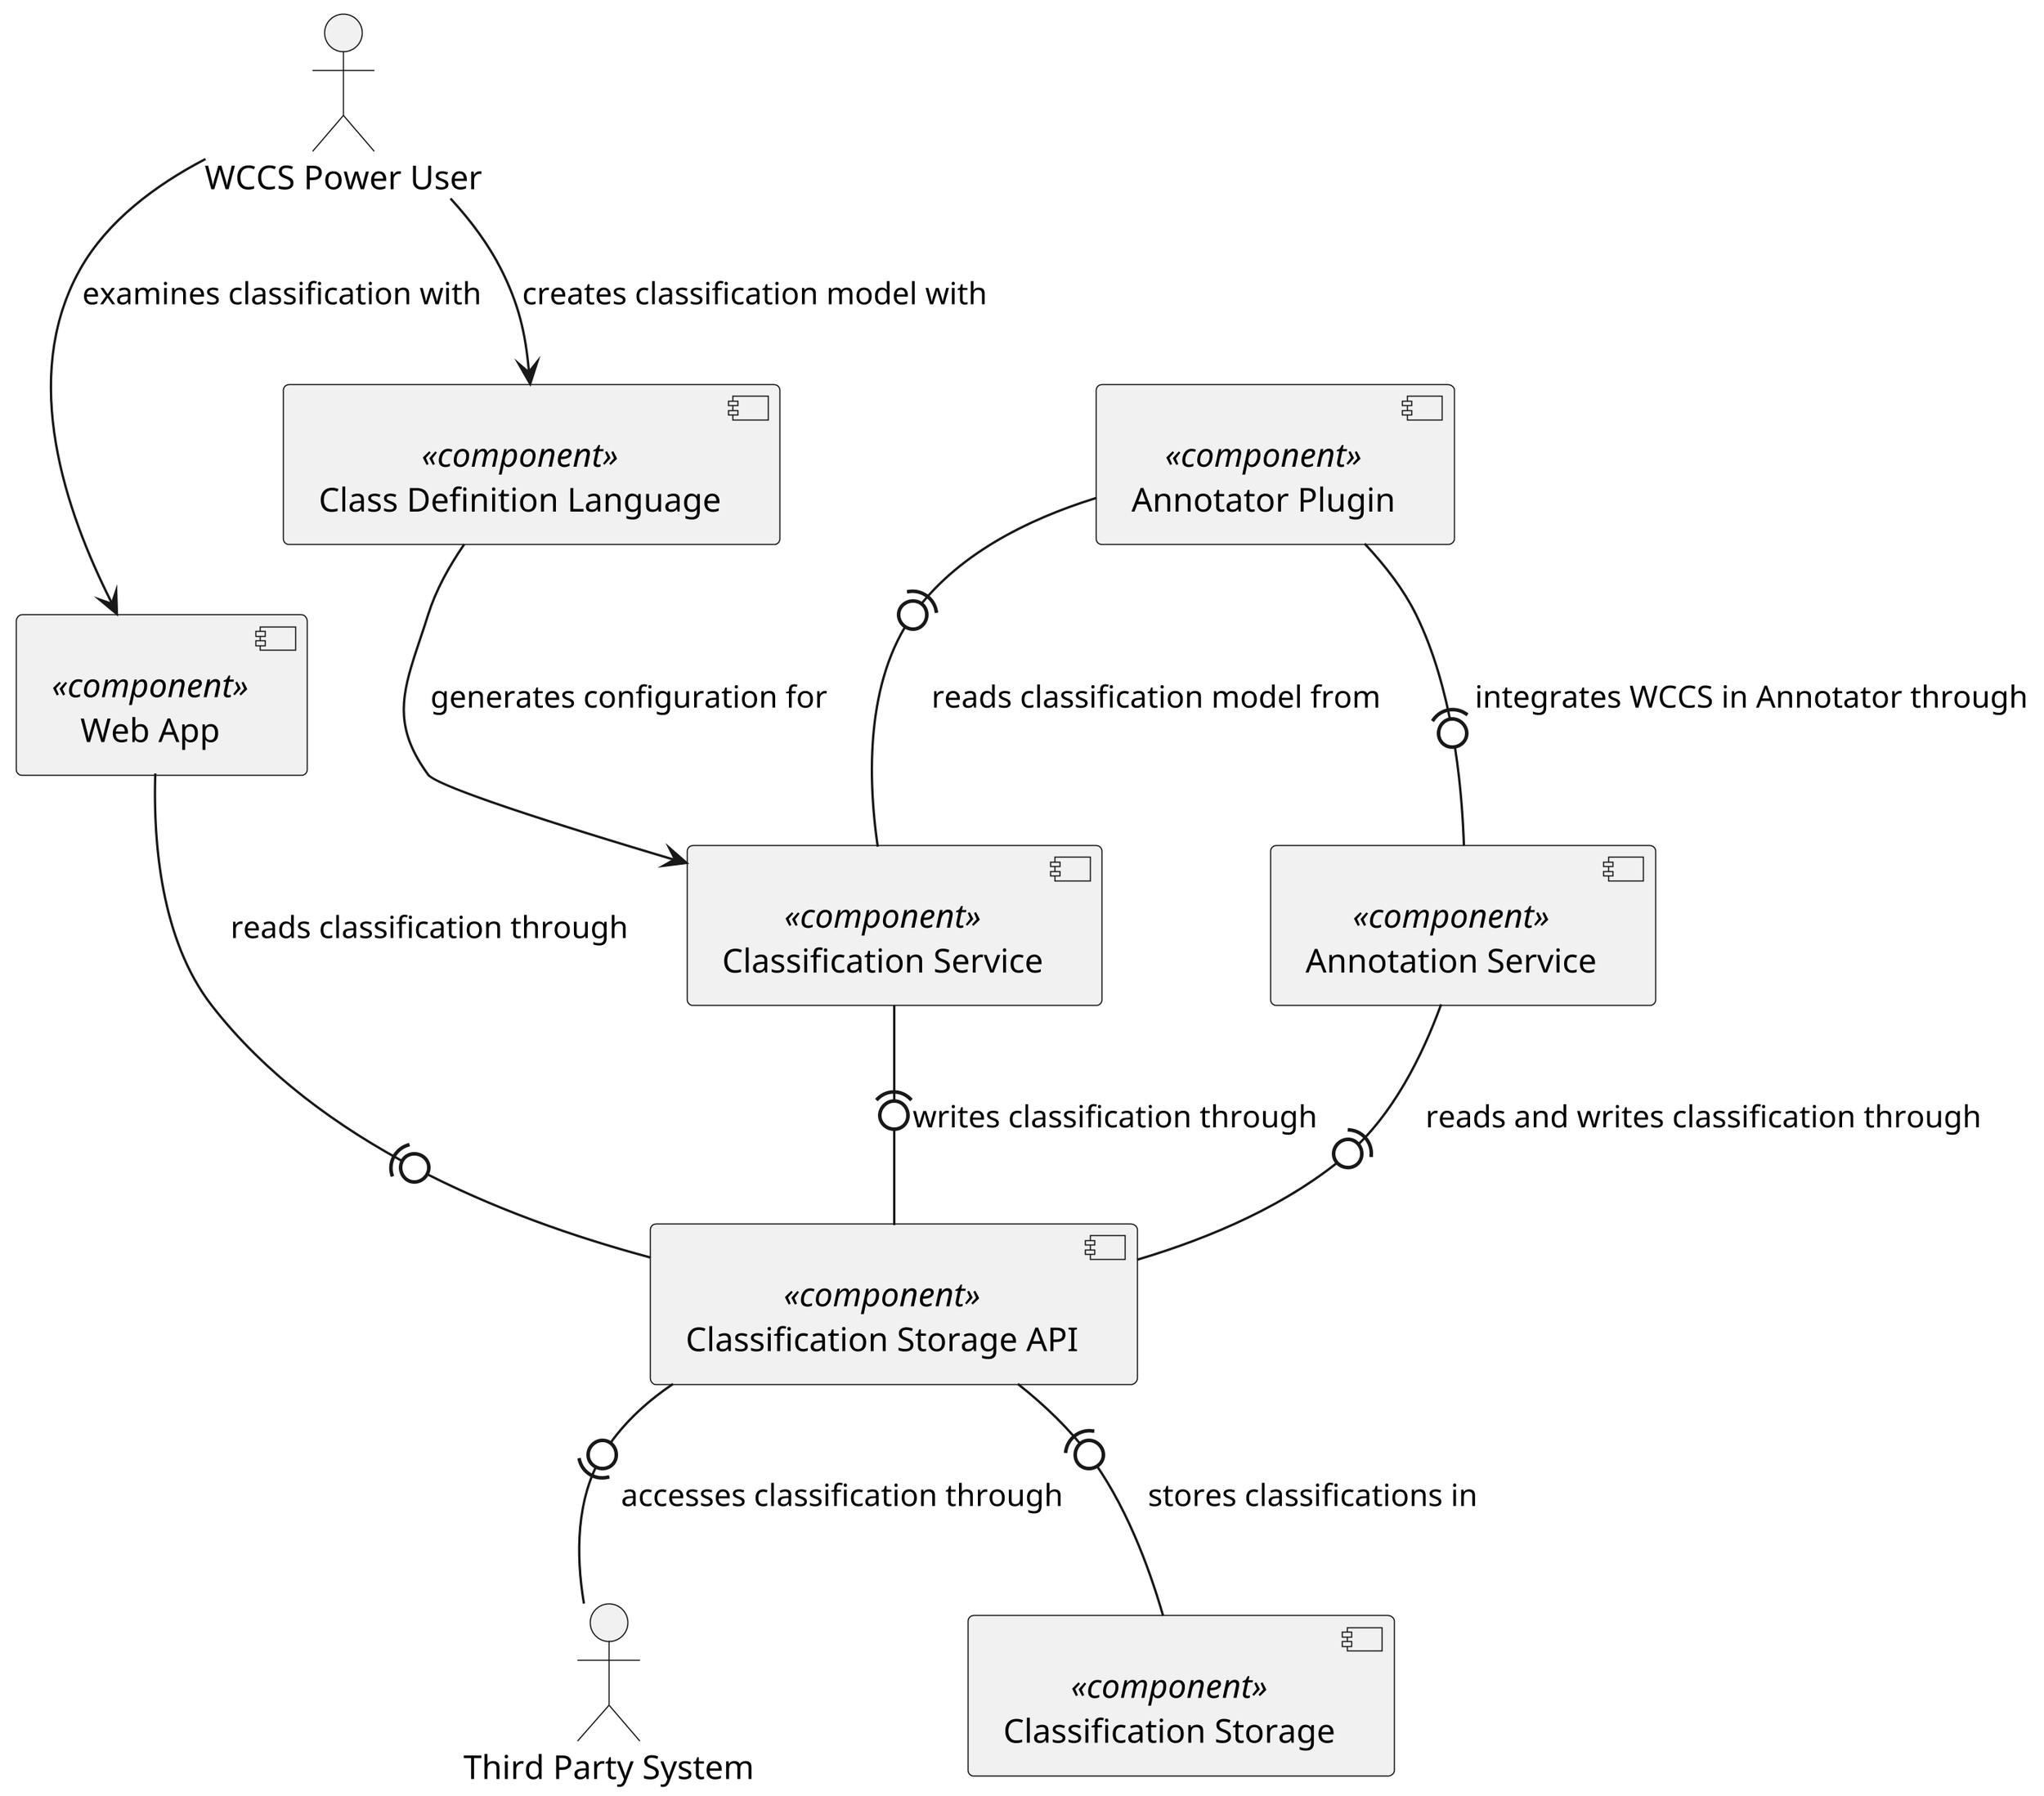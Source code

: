 @startuml
scale 3.25
skinparam componentStyle uml2

actor "WCCS Power User" as Admin
actor "Third Party System" as classification_processing_system

[Annotator Plugin] <<component>> as annotator_plugin
[Annotation Service] <<component>> as annotation_service
[Class Definition Language] <<component>> as dsl
[Classification Service] <<component>> as classification_service
[Classification Storage API] <<component>> as classification_storage_api
[Classification Storage] <<component>> as classification_storage
[Web App] <<component>> as web_app

Admin --> web_app : examines classification with
Admin --> dsl : creates classification model with
annotation_service -(0- classification_storage_api : reads and writes classification through
annotator_plugin -(0- annotation_service : integrates WCCS in Annotator through
annotator_plugin -(0- classification_service : reads classification model from
classification_service -(0- classification_storage_api : writes classification through
classification_storage_api -(0- classification_storage : stores classifications in
classification_storage_api -0)- classification_processing_system  : accesses classification through
dsl --> classification_service : generates configuration for
web_app -(0- classification_storage_api : reads classification through
@enduml